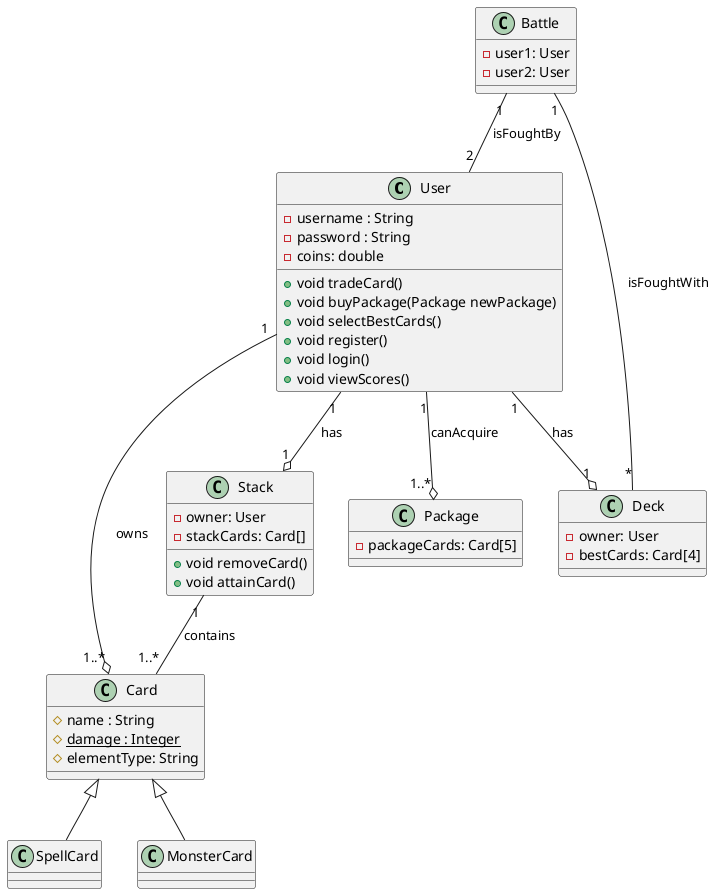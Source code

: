 @startuml
'https://plantuml.com/sequence-diagram

class User {
    - username : String
    - password : String
    - coins: double
    + void tradeCard()
    + void buyPackage(Package newPackage)
    + void selectBestCards()
    + void register()
    + void login()
    + void viewScores()
}

class Card {
    # name : String
    # damage : Integer {static}
    # elementType: String
}

class SpellCard {
}

class MonsterCard {
}

class Stack{
    - owner: User
    - stackCards: Card[]
    + void removeCard()
    + void attainCard()
}

class Package {
    - packageCards: Card[5]
}

class Deck {
    - owner: User
    - bestCards: Card[4]
}

class Battle {
    - user1: User
    - user2: User
}

Card <|-- MonsterCard
Card <|-- SpellCard

User "1" --o "1..*" Card : owns
User "1" --o "1" Deck : has
User "1" --o "1..*" Package : canAcquire
User "1" --o "1" Stack : has

Stack "1" -- "1..*" Card : contains

Battle "1" -- "*" Deck : isFoughtWith
Battle "1" -- "2" User : isFoughtBy

@enduml